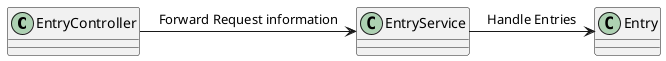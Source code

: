 @startuml
'https://plantuml.com/class-diagram

class EntryController
class EntryService
class Entry

EntryController -> EntryService: Forward Request information
EntryService -> Entry: Handle Entries

@enduml
